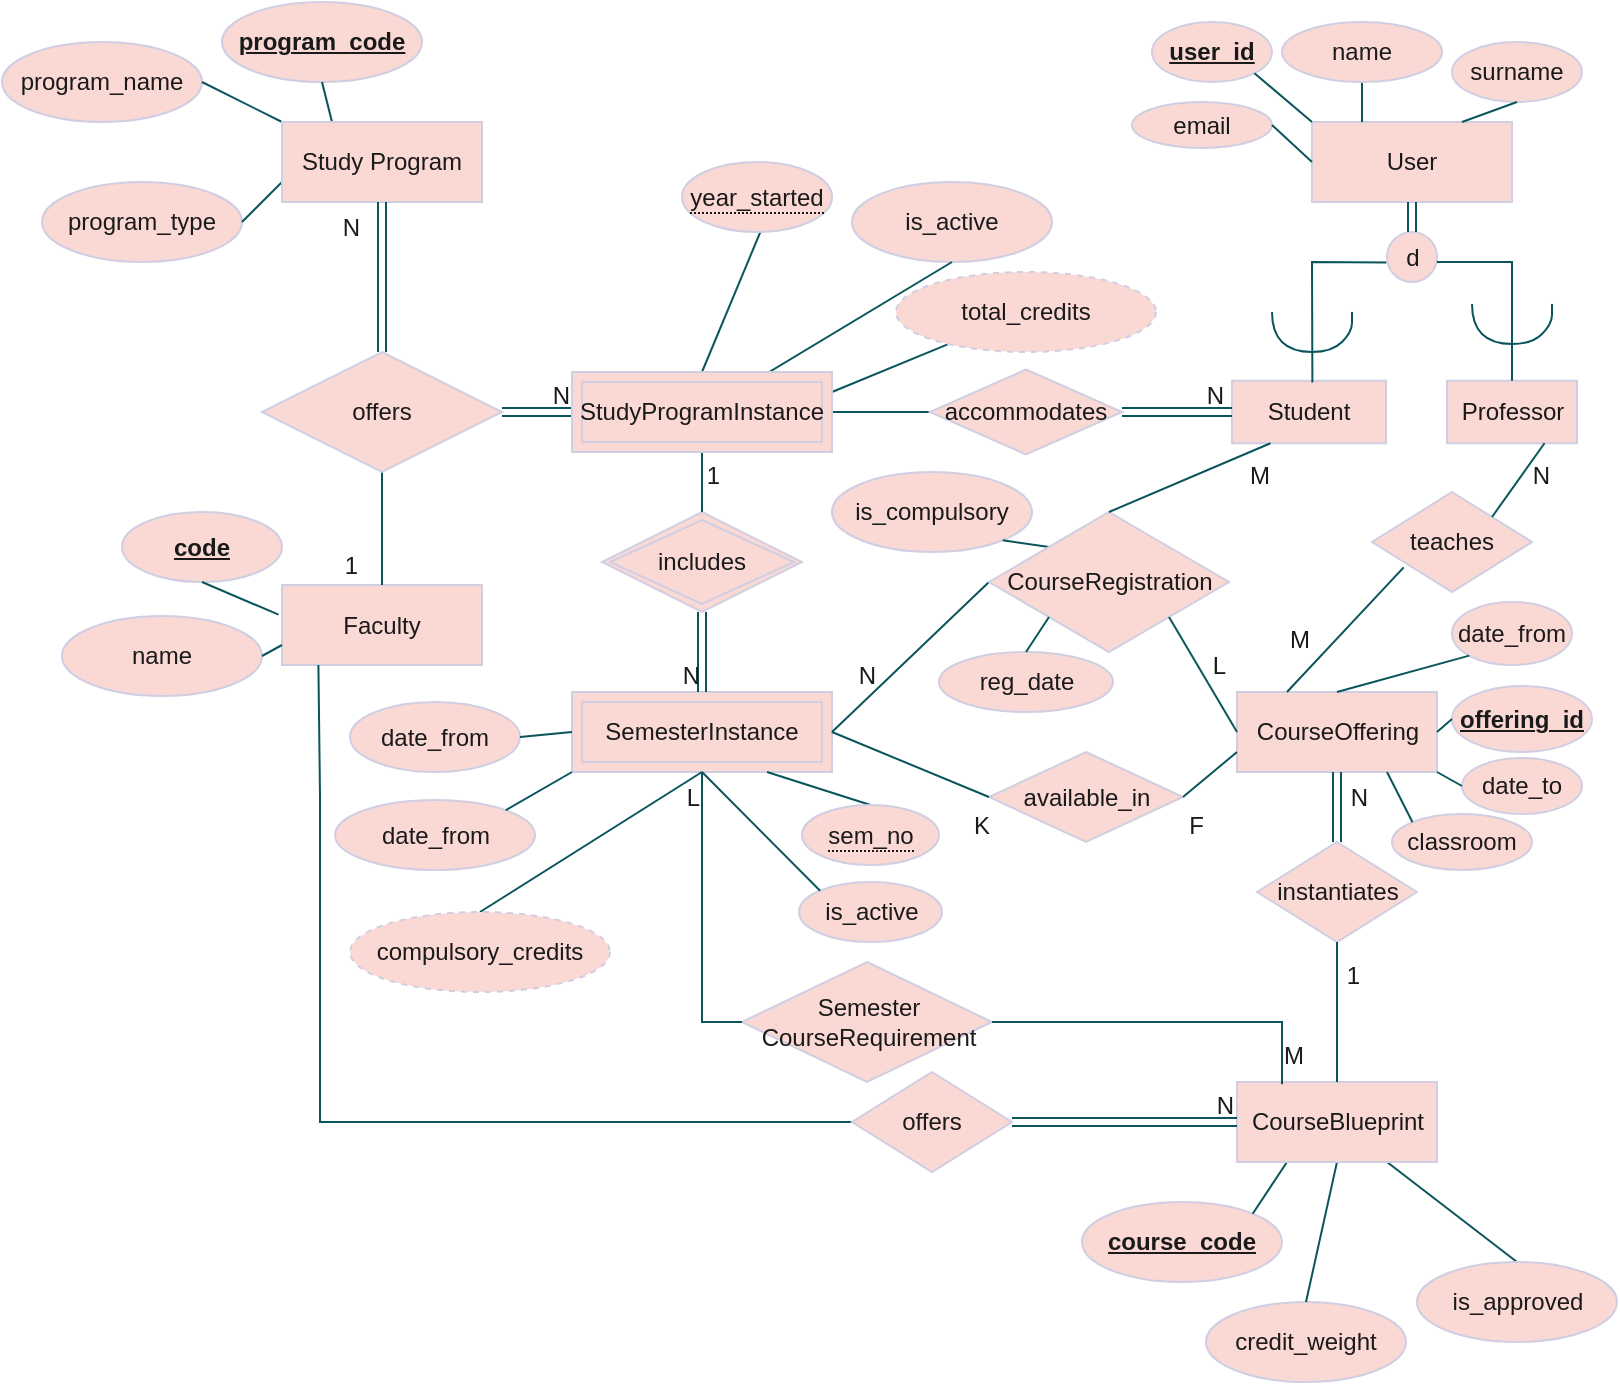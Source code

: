 <mxfile>
    <diagram name="Page-1" id="ZFAcVRVE-hqpHr65Nv5H">
        <mxGraphModel dx="413" dy="262" grid="1" gridSize="10" guides="1" tooltips="1" connect="1" arrows="1" fold="1" page="1" pageScale="1" pageWidth="827" pageHeight="1169" math="0" shadow="0">
            <root>
                <mxCell id="0"/>
                <mxCell id="1" parent="0"/>
                <mxCell id="Cuksicx7Q6Ttsj1FzyHK-64" value="Faculty" style="whiteSpace=wrap;html=1;align=center;labelBackgroundColor=none;fillColor=#FAD9D5;strokeColor=#D0CEE2;fontColor=#1A1A1A;" parent="1" vertex="1">
                    <mxGeometry x="140" y="301.5" width="100" height="40" as="geometry"/>
                </mxCell>
                <mxCell id="Cuksicx7Q6Ttsj1FzyHK-65" value="&lt;b&gt;code&lt;/b&gt;" style="ellipse;whiteSpace=wrap;html=1;align=center;fontStyle=4;labelBackgroundColor=none;fillColor=#FAD9D5;strokeColor=#D0CEE2;fontColor=#1A1A1A;" parent="1" vertex="1">
                    <mxGeometry x="60" y="265" width="80" height="35" as="geometry"/>
                </mxCell>
                <mxCell id="Cuksicx7Q6Ttsj1FzyHK-66" value="" style="endArrow=none;html=1;rounded=0;exitX=0.5;exitY=1;exitDx=0;exitDy=0;labelBackgroundColor=none;fontColor=default;strokeColor=#09555B;entryX=-0.017;entryY=0.371;entryDx=0;entryDy=0;entryPerimeter=0;" parent="1" source="Cuksicx7Q6Ttsj1FzyHK-65" target="Cuksicx7Q6Ttsj1FzyHK-64" edge="1">
                    <mxGeometry relative="1" as="geometry">
                        <mxPoint x="35" y="160" as="sourcePoint"/>
                        <mxPoint x="39" y="270" as="targetPoint"/>
                    </mxGeometry>
                </mxCell>
                <mxCell id="Cuksicx7Q6Ttsj1FzyHK-67" value="" style="shape=link;html=1;rounded=0;exitX=1;exitY=0.5;exitDx=0;exitDy=0;entryX=0;entryY=0.5;entryDx=0;entryDy=0;labelBackgroundColor=none;fontColor=default;strokeColor=#09555B;" parent="1" source="Cuksicx7Q6Ttsj1FzyHK-72" target="9" edge="1">
                    <mxGeometry relative="1" as="geometry">
                        <mxPoint x="240" y="215" as="sourcePoint"/>
                        <mxPoint x="300" y="215" as="targetPoint"/>
                    </mxGeometry>
                </mxCell>
                <mxCell id="Cuksicx7Q6Ttsj1FzyHK-68" value="N" style="resizable=0;html=1;whiteSpace=wrap;align=right;verticalAlign=bottom;labelBackgroundColor=none;fillColor=#FAD9D5;strokeColor=#D0CEE2;fontColor=#1A1A1A;" parent="Cuksicx7Q6Ttsj1FzyHK-67" connectable="0" vertex="1">
                    <mxGeometry x="1" relative="1" as="geometry"/>
                </mxCell>
                <mxCell id="Cuksicx7Q6Ttsj1FzyHK-69" value="" style="endArrow=none;html=1;rounded=0;exitX=0.5;exitY=0;exitDx=0;exitDy=0;entryX=0.5;entryY=1;entryDx=0;entryDy=0;labelBackgroundColor=none;fontColor=default;strokeColor=#09555B;" parent="1" source="Cuksicx7Q6Ttsj1FzyHK-64" target="Cuksicx7Q6Ttsj1FzyHK-72" edge="1">
                    <mxGeometry relative="1" as="geometry">
                        <mxPoint x="100" y="265" as="sourcePoint"/>
                        <mxPoint x="150" y="215" as="targetPoint"/>
                    </mxGeometry>
                </mxCell>
                <mxCell id="Cuksicx7Q6Ttsj1FzyHK-70" value="1" style="resizable=0;html=1;whiteSpace=wrap;align=right;verticalAlign=bottom;labelBackgroundColor=none;fillColor=#FAD9D5;strokeColor=#D0CEE2;fontColor=#1A1A1A;" parent="Cuksicx7Q6Ttsj1FzyHK-69" connectable="0" vertex="1">
                    <mxGeometry x="1" relative="1" as="geometry">
                        <mxPoint x="-11" y="55" as="offset"/>
                    </mxGeometry>
                </mxCell>
                <mxCell id="Cuksicx7Q6Ttsj1FzyHK-72" value="offers" style="shape=rhombus;perimeter=rhombusPerimeter;whiteSpace=wrap;html=1;align=center;labelBackgroundColor=none;fillColor=#FAD9D5;strokeColor=#D0CEE2;fontColor=#1A1A1A;" parent="1" vertex="1">
                    <mxGeometry x="130" y="185" width="120" height="60" as="geometry"/>
                </mxCell>
                <mxCell id="Cuksicx7Q6Ttsj1FzyHK-73" value="SemesterInstance" style="shape=ext;margin=3;double=1;whiteSpace=wrap;html=1;align=center;labelBackgroundColor=none;fillColor=#FAD9D5;strokeColor=#D0CEE2;fontColor=#1A1A1A;" parent="1" vertex="1">
                    <mxGeometry x="285" y="355" width="130" height="40" as="geometry"/>
                </mxCell>
                <mxCell id="Cuksicx7Q6Ttsj1FzyHK-74" value="includes" style="shape=rhombus;double=1;perimeter=rhombusPerimeter;whiteSpace=wrap;html=1;align=center;labelBackgroundColor=none;fillColor=#FAD9D5;strokeColor=#D0CEE2;fontColor=#1A1A1A;" parent="1" vertex="1">
                    <mxGeometry x="300" y="265" width="100" height="50" as="geometry"/>
                </mxCell>
                <mxCell id="Cuksicx7Q6Ttsj1FzyHK-75" value="" style="endArrow=none;html=1;rounded=0;exitX=0.5;exitY=1;exitDx=0;exitDy=0;entryX=0.5;entryY=0;entryDx=0;entryDy=0;labelBackgroundColor=none;fontColor=default;strokeColor=#09555B;" parent="1" source="9" target="Cuksicx7Q6Ttsj1FzyHK-74" edge="1">
                    <mxGeometry relative="1" as="geometry">
                        <mxPoint x="350" y="235" as="sourcePoint"/>
                        <mxPoint x="340" y="285" as="targetPoint"/>
                    </mxGeometry>
                </mxCell>
                <mxCell id="Cuksicx7Q6Ttsj1FzyHK-76" value="1" style="resizable=0;html=1;whiteSpace=wrap;align=right;verticalAlign=bottom;labelBackgroundColor=none;fillColor=#FAD9D5;strokeColor=#D0CEE2;fontColor=#1A1A1A;" parent="1" connectable="0" vertex="1">
                    <mxGeometry x="360.0" y="255" as="geometry"/>
                </mxCell>
                <mxCell id="Cuksicx7Q6Ttsj1FzyHK-77" value="" style="shape=link;html=1;rounded=0;exitX=0.5;exitY=1;exitDx=0;exitDy=0;entryX=0.5;entryY=0;entryDx=0;entryDy=0;labelBackgroundColor=none;fontColor=default;strokeColor=#09555B;" parent="1" source="Cuksicx7Q6Ttsj1FzyHK-74" target="Cuksicx7Q6Ttsj1FzyHK-73" edge="1">
                    <mxGeometry relative="1" as="geometry">
                        <mxPoint x="160" y="365" as="sourcePoint"/>
                        <mxPoint x="320" y="365" as="targetPoint"/>
                    </mxGeometry>
                </mxCell>
                <mxCell id="Cuksicx7Q6Ttsj1FzyHK-78" value="N" style="resizable=0;html=1;whiteSpace=wrap;align=right;verticalAlign=bottom;labelBackgroundColor=none;fillColor=#FAD9D5;strokeColor=#D0CEE2;fontColor=#1A1A1A;" parent="Cuksicx7Q6Ttsj1FzyHK-77" connectable="0" vertex="1">
                    <mxGeometry x="1" relative="1" as="geometry"/>
                </mxCell>
                <mxCell id="Cuksicx7Q6Ttsj1FzyHK-79" value="CourseOffering" style="whiteSpace=wrap;html=1;align=center;labelBackgroundColor=none;fillColor=#FAD9D5;strokeColor=#D0CEE2;fontColor=#1A1A1A;" parent="1" vertex="1">
                    <mxGeometry x="617.5" y="355" width="100" height="40" as="geometry"/>
                </mxCell>
                <mxCell id="Cuksicx7Q6Ttsj1FzyHK-80" value="&lt;b&gt;course_code&lt;/b&gt;" style="ellipse;whiteSpace=wrap;html=1;align=center;fontStyle=4;labelBackgroundColor=none;fillColor=#FAD9D5;strokeColor=#D0CEE2;fontColor=#1A1A1A;" parent="1" vertex="1">
                    <mxGeometry x="540" y="610" width="100" height="40" as="geometry"/>
                </mxCell>
                <mxCell id="Cuksicx7Q6Ttsj1FzyHK-81" value="" style="endArrow=none;html=1;rounded=0;entryX=0.25;entryY=1;entryDx=0;entryDy=0;exitX=1;exitY=0;exitDx=0;exitDy=0;labelBackgroundColor=none;fontColor=default;strokeColor=#09555B;" parent="1" source="Cuksicx7Q6Ttsj1FzyHK-80" target="Cuksicx7Q6Ttsj1FzyHK-130" edge="1">
                    <mxGeometry relative="1" as="geometry">
                        <mxPoint x="80" y="525" as="sourcePoint"/>
                        <mxPoint x="240" y="525" as="targetPoint"/>
                    </mxGeometry>
                </mxCell>
                <mxCell id="Cuksicx7Q6Ttsj1FzyHK-82" value="" style="endArrow=none;html=1;rounded=0;exitX=0.75;exitY=1;exitDx=0;exitDy=0;entryX=0.5;entryY=0;entryDx=0;entryDy=0;labelBackgroundColor=none;fontColor=default;strokeColor=#09555B;" parent="1" source="Cuksicx7Q6Ttsj1FzyHK-73" target="Cuksicx7Q6Ttsj1FzyHK-83" edge="1">
                    <mxGeometry relative="1" as="geometry">
                        <mxPoint x="70" y="425" as="sourcePoint"/>
                        <mxPoint x="390" y="435" as="targetPoint"/>
                    </mxGeometry>
                </mxCell>
                <mxCell id="Cuksicx7Q6Ttsj1FzyHK-83" value="&lt;span style=&quot;border-bottom-width: 1px; border-bottom-style: dotted; border-bottom-color: currentcolor;&quot;&gt;sem_no&lt;/span&gt;" style="ellipse;whiteSpace=wrap;html=1;align=center;labelBackgroundColor=none;fillColor=#FAD9D5;strokeColor=#D0CEE2;fontColor=#1A1A1A;" parent="1" vertex="1">
                    <mxGeometry x="400" y="411.5" width="68.5" height="30" as="geometry"/>
                </mxCell>
                <mxCell id="Cuksicx7Q6Ttsj1FzyHK-84" value="" style="endArrow=none;html=1;rounded=0;exitX=0.5;exitY=0;exitDx=0;exitDy=0;entryX=0.5;entryY=1;entryDx=0;entryDy=0;labelBackgroundColor=none;fontColor=default;strokeColor=#09555B;" parent="1" source="Cuksicx7Q6Ttsj1FzyHK-88" target="Cuksicx7Q6Ttsj1FzyHK-73" edge="1">
                    <mxGeometry relative="1" as="geometry">
                        <mxPoint x="245" y="445" as="sourcePoint"/>
                        <mxPoint x="100" y="415" as="targetPoint"/>
                    </mxGeometry>
                </mxCell>
                <mxCell id="Cuksicx7Q6Ttsj1FzyHK-85" value="&lt;b&gt;program_code&lt;/b&gt;" style="ellipse;whiteSpace=wrap;html=1;align=center;fontStyle=4;labelBackgroundColor=none;fillColor=#FAD9D5;strokeColor=#D0CEE2;fontColor=#1A1A1A;" parent="1" vertex="1">
                    <mxGeometry x="110" y="10" width="100" height="40" as="geometry"/>
                </mxCell>
                <mxCell id="Cuksicx7Q6Ttsj1FzyHK-86" value="" style="endArrow=none;html=1;rounded=0;exitX=0.25;exitY=0;exitDx=0;exitDy=0;entryX=0.5;entryY=1;entryDx=0;entryDy=0;labelBackgroundColor=none;fontColor=default;strokeColor=#09555B;" parent="1" source="6" target="Cuksicx7Q6Ttsj1FzyHK-85" edge="1">
                    <mxGeometry relative="1" as="geometry">
                        <mxPoint x="90" y="445" as="sourcePoint"/>
                        <mxPoint x="110" y="425" as="targetPoint"/>
                    </mxGeometry>
                </mxCell>
                <mxCell id="Cuksicx7Q6Ttsj1FzyHK-88" value="compulsory_credits" style="ellipse;whiteSpace=wrap;html=1;align=center;dashed=1;labelBackgroundColor=none;fillColor=#FAD9D5;strokeColor=#D0CEE2;fontColor=#1A1A1A;" parent="1" vertex="1">
                    <mxGeometry x="174" y="465" width="130" height="40" as="geometry"/>
                </mxCell>
                <mxCell id="Cuksicx7Q6Ttsj1FzyHK-90" value="credit_weight" style="ellipse;whiteSpace=wrap;html=1;align=center;labelBackgroundColor=none;fillColor=#FAD9D5;strokeColor=#D0CEE2;fontColor=#1A1A1A;" parent="1" vertex="1">
                    <mxGeometry x="602" y="660" width="100" height="40" as="geometry"/>
                </mxCell>
                <mxCell id="Cuksicx7Q6Ttsj1FzyHK-92" value="program_name" style="ellipse;whiteSpace=wrap;html=1;align=center;labelBackgroundColor=none;fillColor=#FAD9D5;strokeColor=#D0CEE2;fontColor=#1A1A1A;" parent="1" vertex="1">
                    <mxGeometry y="30" width="100" height="40" as="geometry"/>
                </mxCell>
                <mxCell id="Cuksicx7Q6Ttsj1FzyHK-93" value="" style="endArrow=none;html=1;rounded=0;entryX=1;entryY=0.5;entryDx=0;entryDy=0;labelBackgroundColor=none;fontColor=default;strokeColor=#09555B;" parent="1" target="Cuksicx7Q6Ttsj1FzyHK-92" edge="1">
                    <mxGeometry relative="1" as="geometry">
                        <mxPoint x="140" y="70" as="sourcePoint"/>
                        <mxPoint x="390" y="165" as="targetPoint"/>
                    </mxGeometry>
                </mxCell>
                <mxCell id="Cuksicx7Q6Ttsj1FzyHK-98" value="" style="endArrow=none;html=1;rounded=0;entryX=1;entryY=0.25;entryDx=0;entryDy=0;labelBackgroundColor=none;fontColor=default;strokeColor=#09555B;" parent="1" source="Cuksicx7Q6Ttsj1FzyHK-99" target="9" edge="1">
                    <mxGeometry relative="1" as="geometry">
                        <mxPoint x="335" y="205" as="sourcePoint"/>
                        <mxPoint x="400" y="215" as="targetPoint"/>
                    </mxGeometry>
                </mxCell>
                <mxCell id="Cuksicx7Q6Ttsj1FzyHK-99" value="total_credits" style="ellipse;whiteSpace=wrap;html=1;align=center;dashed=1;labelBackgroundColor=none;fillColor=#FAD9D5;strokeColor=#D0CEE2;fontColor=#1A1A1A;" parent="1" vertex="1">
                    <mxGeometry x="447" y="145" width="130" height="40" as="geometry"/>
                </mxCell>
                <mxCell id="Cuksicx7Q6Ttsj1FzyHK-100" value="N" style="resizable=0;html=1;whiteSpace=wrap;align=right;verticalAlign=bottom;labelBackgroundColor=none;fillColor=#FAD9D5;strokeColor=#D0CEE2;fontColor=#1A1A1A;" parent="1" connectable="0" vertex="1">
                    <mxGeometry x="438.0" y="355" as="geometry"/>
                </mxCell>
                <mxCell id="Cuksicx7Q6Ttsj1FzyHK-101" value="" style="endArrow=none;html=1;rounded=0;exitX=1;exitY=0.5;exitDx=0;exitDy=0;entryX=0;entryY=0.5;entryDx=0;entryDy=0;labelBackgroundColor=none;fontColor=default;strokeColor=#09555B;" parent="1" source="Cuksicx7Q6Ttsj1FzyHK-73" target="Cuksicx7Q6Ttsj1FzyHK-121" edge="1">
                    <mxGeometry relative="1" as="geometry">
                        <mxPoint x="470" y="320" as="sourcePoint"/>
                        <mxPoint x="460" y="375" as="targetPoint"/>
                    </mxGeometry>
                </mxCell>
                <mxCell id="Cuksicx7Q6Ttsj1FzyHK-102" value="" style="endArrow=none;html=1;rounded=0;entryX=0.5;entryY=0;entryDx=0;entryDy=0;exitX=0.5;exitY=1;exitDx=0;exitDy=0;labelBackgroundColor=none;fontColor=default;strokeColor=#09555B;" parent="1" target="9" edge="1">
                    <mxGeometry relative="1" as="geometry">
                        <mxPoint x="380" y="123" as="sourcePoint"/>
                        <mxPoint x="350" y="195" as="targetPoint"/>
                    </mxGeometry>
                </mxCell>
                <mxCell id="Cuksicx7Q6Ttsj1FzyHK-103" value="" style="endArrow=none;html=1;rounded=0;exitX=1;exitY=0.5;exitDx=0;exitDy=0;entryX=0;entryY=0.5;entryDx=0;entryDy=0;labelBackgroundColor=none;fontColor=default;strokeColor=#09555B;" parent="1" source="9" target="Cuksicx7Q6Ttsj1FzyHK-110" edge="1">
                    <mxGeometry relative="1" as="geometry">
                        <mxPoint x="400" y="215" as="sourcePoint"/>
                        <mxPoint x="440" y="215" as="targetPoint"/>
                    </mxGeometry>
                </mxCell>
                <mxCell id="Cuksicx7Q6Ttsj1FzyHK-104" value="1" style="resizable=0;html=1;whiteSpace=wrap;align=right;verticalAlign=bottom;labelBackgroundColor=none;fillColor=#FAD9D5;strokeColor=#D0CEE2;fontColor=#1A1A1A;" parent="1" connectable="0" vertex="1">
                    <mxGeometry x="415.0" y="232.5" as="geometry"/>
                </mxCell>
                <mxCell id="Cuksicx7Q6Ttsj1FzyHK-106" value="is_active" style="ellipse;whiteSpace=wrap;html=1;align=center;labelBackgroundColor=none;fillColor=#FAD9D5;strokeColor=#D0CEE2;fontColor=#1A1A1A;" parent="1" vertex="1">
                    <mxGeometry x="398.5" y="450" width="71.5" height="30" as="geometry"/>
                </mxCell>
                <mxCell id="Cuksicx7Q6Ttsj1FzyHK-107" value="" style="endArrow=none;html=1;rounded=0;exitX=0.5;exitY=1;exitDx=0;exitDy=0;entryX=0;entryY=0;entryDx=0;entryDy=0;labelBackgroundColor=none;fontColor=default;strokeColor=#09555B;" parent="1" source="Cuksicx7Q6Ttsj1FzyHK-73" target="Cuksicx7Q6Ttsj1FzyHK-106" edge="1">
                    <mxGeometry relative="1" as="geometry">
                        <mxPoint x="230" y="347" as="sourcePoint"/>
                        <mxPoint x="208" y="373" as="targetPoint"/>
                    </mxGeometry>
                </mxCell>
                <mxCell id="Cuksicx7Q6Ttsj1FzyHK-108" value="" style="endArrow=none;html=1;rounded=0;exitX=0.5;exitY=0;exitDx=0;exitDy=0;entryX=0.5;entryY=1;entryDx=0;entryDy=0;labelBackgroundColor=none;fontColor=default;strokeColor=#09555B;" parent="1" source="Cuksicx7Q6Ttsj1FzyHK-90" target="Cuksicx7Q6Ttsj1FzyHK-130" edge="1">
                    <mxGeometry relative="1" as="geometry">
                        <mxPoint x="-74" y="410" as="sourcePoint"/>
                        <mxPoint x="-20" y="385" as="targetPoint"/>
                    </mxGeometry>
                </mxCell>
                <mxCell id="Cuksicx7Q6Ttsj1FzyHK-109" value="Student" style="whiteSpace=wrap;html=1;align=center;labelBackgroundColor=none;fillColor=#FAD9D5;strokeColor=#D0CEE2;fontColor=#1A1A1A;" parent="1" vertex="1">
                    <mxGeometry x="615" y="199.38" width="77" height="31.25" as="geometry"/>
                </mxCell>
                <mxCell id="Cuksicx7Q6Ttsj1FzyHK-110" value="accommodates" style="shape=rhombus;perimeter=rhombusPerimeter;whiteSpace=wrap;html=1;align=center;labelBackgroundColor=none;fillColor=#FAD9D5;strokeColor=#D0CEE2;fontColor=#1A1A1A;" parent="1" vertex="1">
                    <mxGeometry x="464" y="193.75" width="96" height="42.5" as="geometry"/>
                </mxCell>
                <mxCell id="Cuksicx7Q6Ttsj1FzyHK-111" value="" style="shape=link;html=1;rounded=0;exitX=1;exitY=0.5;exitDx=0;exitDy=0;entryX=0;entryY=0.5;entryDx=0;entryDy=0;labelBackgroundColor=none;fontColor=default;strokeColor=#09555B;" parent="1" source="Cuksicx7Q6Ttsj1FzyHK-110" target="Cuksicx7Q6Ttsj1FzyHK-109" edge="1">
                    <mxGeometry relative="1" as="geometry">
                        <mxPoint x="559" y="254" as="sourcePoint"/>
                        <mxPoint x="719" y="254" as="targetPoint"/>
                    </mxGeometry>
                </mxCell>
                <mxCell id="Cuksicx7Q6Ttsj1FzyHK-112" value="N" style="resizable=0;html=1;whiteSpace=wrap;align=right;verticalAlign=bottom;labelBackgroundColor=none;fillColor=#FAD9D5;strokeColor=#D0CEE2;fontColor=#1A1A1A;" parent="Cuksicx7Q6Ttsj1FzyHK-111" connectable="0" vertex="1">
                    <mxGeometry x="1" relative="1" as="geometry">
                        <mxPoint x="-2" as="offset"/>
                    </mxGeometry>
                </mxCell>
                <mxCell id="Cuksicx7Q6Ttsj1FzyHK-113" value="is_active" style="ellipse;whiteSpace=wrap;html=1;align=center;labelBackgroundColor=none;fillColor=#FAD9D5;strokeColor=#D0CEE2;fontColor=#1A1A1A;" parent="1" vertex="1">
                    <mxGeometry x="425" y="100" width="100" height="40" as="geometry"/>
                </mxCell>
                <mxCell id="Cuksicx7Q6Ttsj1FzyHK-114" value="" style="endArrow=none;html=1;rounded=0;exitX=0.5;exitY=1;exitDx=0;exitDy=0;entryX=0.716;entryY=0.083;entryDx=0;entryDy=0;labelBackgroundColor=none;fontColor=default;strokeColor=#09555B;entryPerimeter=0;" parent="1" source="Cuksicx7Q6Ttsj1FzyHK-113" target="9" edge="1">
                    <mxGeometry relative="1" as="geometry">
                        <mxPoint x="287" y="135" as="sourcePoint"/>
                        <mxPoint x="350" y="195" as="targetPoint"/>
                    </mxGeometry>
                </mxCell>
                <mxCell id="Cuksicx7Q6Ttsj1FzyHK-115" value="is_compulsory" style="ellipse;whiteSpace=wrap;html=1;align=center;labelBackgroundColor=none;fillColor=#FAD9D5;strokeColor=#D0CEE2;fontColor=#1A1A1A;" parent="1" vertex="1">
                    <mxGeometry x="415" y="245" width="100" height="40" as="geometry"/>
                </mxCell>
                <mxCell id="Cuksicx7Q6Ttsj1FzyHK-118" value="" style="endArrow=none;html=1;rounded=0;exitX=1;exitY=1;exitDx=0;exitDy=0;entryX=0;entryY=0;entryDx=0;entryDy=0;labelBackgroundColor=none;fontColor=default;strokeColor=#09555B;" parent="1" source="Cuksicx7Q6Ttsj1FzyHK-115" target="Cuksicx7Q6Ttsj1FzyHK-121" edge="1">
                    <mxGeometry relative="1" as="geometry">
                        <mxPoint x="780" y="354" as="sourcePoint"/>
                        <mxPoint x="712" y="385" as="targetPoint"/>
                    </mxGeometry>
                </mxCell>
                <mxCell id="Cuksicx7Q6Ttsj1FzyHK-119" value="" style="endArrow=none;html=1;rounded=0;exitX=0.5;exitY=0;exitDx=0;exitDy=0;entryX=0.75;entryY=1;entryDx=0;entryDy=0;labelBackgroundColor=none;fontColor=default;strokeColor=#09555B;" parent="1" source="Cuksicx7Q6Ttsj1FzyHK-120" target="Cuksicx7Q6Ttsj1FzyHK-130" edge="1">
                    <mxGeometry relative="1" as="geometry">
                        <mxPoint x="682" y="492" as="sourcePoint"/>
                        <mxPoint x="652" y="492" as="targetPoint"/>
                    </mxGeometry>
                </mxCell>
                <mxCell id="Cuksicx7Q6Ttsj1FzyHK-120" value="is_approved" style="ellipse;whiteSpace=wrap;html=1;align=center;labelBackgroundColor=none;fillColor=#FAD9D5;strokeColor=#D0CEE2;fontColor=#1A1A1A;" parent="1" vertex="1">
                    <mxGeometry x="707.5" y="640" width="100" height="40" as="geometry"/>
                </mxCell>
                <mxCell id="Cuksicx7Q6Ttsj1FzyHK-121" value="CourseRegistration" style="shape=rhombus;perimeter=rhombusPerimeter;whiteSpace=wrap;html=1;align=center;labelBackgroundColor=none;fillColor=#FAD9D5;strokeColor=#D0CEE2;fontColor=#1A1A1A;" parent="1" vertex="1">
                    <mxGeometry x="493.5" y="265" width="120" height="70" as="geometry"/>
                </mxCell>
                <mxCell id="Cuksicx7Q6Ttsj1FzyHK-122" value="" style="endArrow=none;html=1;rounded=0;exitX=0;exitY=0.5;exitDx=0;exitDy=0;entryX=1;entryY=1;entryDx=0;entryDy=0;labelBackgroundColor=none;fontColor=default;strokeColor=#09555B;" parent="1" source="Cuksicx7Q6Ttsj1FzyHK-79" target="Cuksicx7Q6Ttsj1FzyHK-121" edge="1">
                    <mxGeometry relative="1" as="geometry">
                        <mxPoint x="425" y="385" as="sourcePoint"/>
                        <mxPoint x="470" y="385" as="targetPoint"/>
                    </mxGeometry>
                </mxCell>
                <mxCell id="Cuksicx7Q6Ttsj1FzyHK-123" value="" style="endArrow=none;html=1;rounded=0;exitX=0.5;exitY=0;exitDx=0;exitDy=0;entryX=0.25;entryY=1;entryDx=0;entryDy=0;labelBackgroundColor=none;fontColor=default;strokeColor=#09555B;" parent="1" source="Cuksicx7Q6Ttsj1FzyHK-121" target="Cuksicx7Q6Ttsj1FzyHK-109" edge="1">
                    <mxGeometry relative="1" as="geometry">
                        <mxPoint x="435" y="395" as="sourcePoint"/>
                        <mxPoint x="480" y="395" as="targetPoint"/>
                    </mxGeometry>
                </mxCell>
                <mxCell id="Cuksicx7Q6Ttsj1FzyHK-125" value="M" style="resizable=0;html=1;whiteSpace=wrap;align=right;verticalAlign=bottom;labelBackgroundColor=none;fillColor=#FAD9D5;strokeColor=#D0CEE2;fontColor=#1A1A1A;" parent="1" connectable="0" vertex="1">
                    <mxGeometry x="635.0" y="255" as="geometry"/>
                </mxCell>
                <mxCell id="Cuksicx7Q6Ttsj1FzyHK-126" value="L" style="resizable=0;html=1;whiteSpace=wrap;align=right;verticalAlign=bottom;labelBackgroundColor=none;fillColor=#FAD9D5;strokeColor=#D0CEE2;fontColor=#1A1A1A;" parent="1" connectable="0" vertex="1">
                    <mxGeometry x="613.5" y="350" as="geometry"/>
                </mxCell>
                <mxCell id="Cuksicx7Q6Ttsj1FzyHK-127" value="Professor" style="whiteSpace=wrap;html=1;align=center;labelBackgroundColor=none;fillColor=#FAD9D5;strokeColor=#D0CEE2;fontColor=#1A1A1A;" parent="1" vertex="1">
                    <mxGeometry x="722.5" y="199.38" width="65" height="31.25" as="geometry"/>
                </mxCell>
                <mxCell id="Cuksicx7Q6Ttsj1FzyHK-128" value="" style="endArrow=none;html=1;rounded=0;entryX=0;entryY=0.5;entryDx=0;entryDy=0;labelBackgroundColor=none;fontColor=default;strokeColor=#09555B;exitX=0.182;exitY=0.999;exitDx=0;exitDy=0;exitPerimeter=0;" parent="1" source="Cuksicx7Q6Ttsj1FzyHK-64" target="Cuksicx7Q6Ttsj1FzyHK-131" edge="1">
                    <mxGeometry relative="1" as="geometry">
                        <mxPoint x="159" y="380" as="sourcePoint"/>
                        <mxPoint x="414" y="524.5" as="targetPoint"/>
                        <Array as="points">
                            <mxPoint x="159" y="407"/>
                            <mxPoint x="159" y="470"/>
                            <mxPoint x="159" y="490"/>
                            <mxPoint x="159" y="570"/>
                        </Array>
                    </mxGeometry>
                </mxCell>
                <mxCell id="Cuksicx7Q6Ttsj1FzyHK-130" value="CourseBlueprint" style="whiteSpace=wrap;html=1;align=center;labelBackgroundColor=none;fillColor=#FAD9D5;strokeColor=#D0CEE2;fontColor=#1A1A1A;" parent="1" vertex="1">
                    <mxGeometry x="617.5" y="550" width="100" height="40" as="geometry"/>
                </mxCell>
                <mxCell id="Cuksicx7Q6Ttsj1FzyHK-131" value="offers" style="shape=rhombus;perimeter=rhombusPerimeter;whiteSpace=wrap;html=1;align=center;labelBackgroundColor=none;fillColor=#FAD9D5;strokeColor=#D0CEE2;fontColor=#1A1A1A;" parent="1" vertex="1">
                    <mxGeometry x="425" y="545" width="80" height="50" as="geometry"/>
                </mxCell>
                <mxCell id="Cuksicx7Q6Ttsj1FzyHK-136" value="" style="shape=link;html=1;rounded=0;exitX=1;exitY=0.5;exitDx=0;exitDy=0;entryX=0;entryY=0.5;entryDx=0;entryDy=0;labelBackgroundColor=none;fontColor=default;strokeColor=#09555B;" parent="1" source="Cuksicx7Q6Ttsj1FzyHK-131" target="Cuksicx7Q6Ttsj1FzyHK-130" edge="1">
                    <mxGeometry relative="1" as="geometry">
                        <mxPoint x="545" y="539.58" as="sourcePoint"/>
                        <mxPoint x="595" y="539.58" as="targetPoint"/>
                    </mxGeometry>
                </mxCell>
                <mxCell id="Cuksicx7Q6Ttsj1FzyHK-137" value="N" style="resizable=0;html=1;whiteSpace=wrap;align=right;verticalAlign=bottom;labelBackgroundColor=none;fillColor=#FAD9D5;strokeColor=#D0CEE2;fontColor=#1A1A1A;" parent="Cuksicx7Q6Ttsj1FzyHK-136" connectable="0" vertex="1">
                    <mxGeometry x="1" relative="1" as="geometry"/>
                </mxCell>
                <mxCell id="Cuksicx7Q6Ttsj1FzyHK-138" value="instantiates" style="shape=rhombus;perimeter=rhombusPerimeter;whiteSpace=wrap;html=1;align=center;labelBackgroundColor=none;fillColor=#FAD9D5;strokeColor=#D0CEE2;fontColor=#1A1A1A;" parent="1" vertex="1">
                    <mxGeometry x="627.5" y="430" width="80" height="50" as="geometry"/>
                </mxCell>
                <mxCell id="Cuksicx7Q6Ttsj1FzyHK-139" value="teaches" style="shape=rhombus;perimeter=rhombusPerimeter;whiteSpace=wrap;html=1;align=center;labelBackgroundColor=none;fillColor=#FAD9D5;strokeColor=#D0CEE2;fontColor=#1A1A1A;" parent="1" vertex="1">
                    <mxGeometry x="685" y="255" width="80" height="50" as="geometry"/>
                </mxCell>
                <mxCell id="Cuksicx7Q6Ttsj1FzyHK-141" value="" style="endArrow=none;html=1;rounded=0;exitX=1;exitY=0;exitDx=0;exitDy=0;entryX=0.75;entryY=1;entryDx=0;entryDy=0;labelBackgroundColor=none;fontColor=default;strokeColor=#09555B;" parent="1" source="Cuksicx7Q6Ttsj1FzyHK-139" target="Cuksicx7Q6Ttsj1FzyHK-127" edge="1">
                    <mxGeometry relative="1" as="geometry">
                        <mxPoint x="795" y="305" as="sourcePoint"/>
                        <mxPoint x="887" y="258" as="targetPoint"/>
                    </mxGeometry>
                </mxCell>
                <mxCell id="Cuksicx7Q6Ttsj1FzyHK-142" value="" style="endArrow=none;html=1;rounded=0;exitX=0.25;exitY=0;exitDx=0;exitDy=0;entryX=0.198;entryY=0.754;entryDx=0;entryDy=0;labelBackgroundColor=none;fontColor=default;strokeColor=#09555B;entryPerimeter=0;" parent="1" source="Cuksicx7Q6Ttsj1FzyHK-79" target="Cuksicx7Q6Ttsj1FzyHK-139" edge="1">
                    <mxGeometry relative="1" as="geometry">
                        <mxPoint x="765" y="265" as="sourcePoint"/>
                        <mxPoint x="706" y="312" as="targetPoint"/>
                    </mxGeometry>
                </mxCell>
                <mxCell id="Cuksicx7Q6Ttsj1FzyHK-143" value="N" style="resizable=0;html=1;whiteSpace=wrap;align=right;verticalAlign=bottom;labelBackgroundColor=none;fillColor=#FAD9D5;strokeColor=#D0CEE2;fontColor=#1A1A1A;" parent="1" connectable="0" vertex="1">
                    <mxGeometry x="775.0" y="255" as="geometry"/>
                </mxCell>
                <mxCell id="Cuksicx7Q6Ttsj1FzyHK-144" value="M" style="resizable=0;html=1;whiteSpace=wrap;align=right;verticalAlign=bottom;labelBackgroundColor=none;fillColor=#FAD9D5;strokeColor=#D0CEE2;fontColor=#1A1A1A;" parent="1" connectable="0" vertex="1">
                    <mxGeometry x="655.0" y="337" as="geometry"/>
                </mxCell>
                <mxCell id="Cuksicx7Q6Ttsj1FzyHK-145" value="" style="shape=link;html=1;rounded=0;exitX=0.5;exitY=0;exitDx=0;exitDy=0;entryX=0.5;entryY=1;entryDx=0;entryDy=0;labelBackgroundColor=none;fontColor=default;strokeColor=#09555B;" parent="1" source="Cuksicx7Q6Ttsj1FzyHK-138" target="Cuksicx7Q6Ttsj1FzyHK-79" edge="1">
                    <mxGeometry relative="1" as="geometry">
                        <mxPoint x="713" y="395" as="sourcePoint"/>
                        <mxPoint x="755" y="395" as="targetPoint"/>
                    </mxGeometry>
                </mxCell>
                <mxCell id="Cuksicx7Q6Ttsj1FzyHK-146" value="N" style="resizable=0;html=1;whiteSpace=wrap;align=right;verticalAlign=bottom;labelBackgroundColor=none;fillColor=#FAD9D5;strokeColor=#D0CEE2;fontColor=#1A1A1A;" parent="Cuksicx7Q6Ttsj1FzyHK-145" connectable="0" vertex="1">
                    <mxGeometry x="1" relative="1" as="geometry">
                        <mxPoint x="17" y="21" as="offset"/>
                    </mxGeometry>
                </mxCell>
                <mxCell id="Cuksicx7Q6Ttsj1FzyHK-147" value="" style="endArrow=none;html=1;rounded=0;exitX=0.5;exitY=1;exitDx=0;exitDy=0;entryX=0.5;entryY=0;entryDx=0;entryDy=0;labelBackgroundColor=none;fontColor=default;strokeColor=#09555B;" parent="1" source="Cuksicx7Q6Ttsj1FzyHK-138" target="Cuksicx7Q6Ttsj1FzyHK-130" edge="1">
                    <mxGeometry relative="1" as="geometry">
                        <mxPoint x="795" y="278" as="sourcePoint"/>
                        <mxPoint x="830" y="246" as="targetPoint"/>
                        <Array as="points"/>
                    </mxGeometry>
                </mxCell>
                <mxCell id="Cuksicx7Q6Ttsj1FzyHK-148" value="1" style="resizable=0;html=1;whiteSpace=wrap;align=right;verticalAlign=bottom;labelBackgroundColor=none;fillColor=#FAD9D5;strokeColor=#D0CEE2;fontColor=#1A1A1A;" parent="1" connectable="0" vertex="1">
                    <mxGeometry x="680.0" y="505.0" as="geometry"/>
                </mxCell>
                <mxCell id="Cuksicx7Q6Ttsj1FzyHK-149" value="date_from" style="ellipse;whiteSpace=wrap;html=1;align=center;labelBackgroundColor=none;fillColor=#FAD9D5;strokeColor=#D0CEE2;fontColor=#1A1A1A;" parent="1" vertex="1">
                    <mxGeometry x="725" y="310" width="60" height="31.5" as="geometry"/>
                </mxCell>
                <mxCell id="Cuksicx7Q6Ttsj1FzyHK-150" value="date_to" style="ellipse;whiteSpace=wrap;html=1;align=center;labelBackgroundColor=none;fillColor=#FAD9D5;strokeColor=#D0CEE2;fontColor=#1A1A1A;" parent="1" vertex="1">
                    <mxGeometry x="730" y="388" width="60" height="28" as="geometry"/>
                </mxCell>
                <mxCell id="Cuksicx7Q6Ttsj1FzyHK-151" value="classroom" style="ellipse;whiteSpace=wrap;html=1;align=center;labelBackgroundColor=none;fillColor=#FAD9D5;strokeColor=#D0CEE2;fontColor=#1A1A1A;" parent="1" vertex="1">
                    <mxGeometry x="695" y="416" width="70" height="28" as="geometry"/>
                </mxCell>
                <mxCell id="Cuksicx7Q6Ttsj1FzyHK-152" value="" style="endArrow=none;html=1;rounded=0;exitX=0;exitY=1;exitDx=0;exitDy=0;entryX=0.5;entryY=0;entryDx=0;entryDy=0;labelBackgroundColor=none;fontColor=default;strokeColor=#09555B;" parent="1" source="Cuksicx7Q6Ttsj1FzyHK-149" target="Cuksicx7Q6Ttsj1FzyHK-79" edge="1">
                    <mxGeometry relative="1" as="geometry">
                        <mxPoint x="800" y="515" as="sourcePoint"/>
                        <mxPoint x="745" y="530" as="targetPoint"/>
                    </mxGeometry>
                </mxCell>
                <mxCell id="Cuksicx7Q6Ttsj1FzyHK-153" value="" style="endArrow=none;html=1;rounded=0;exitX=0;exitY=0.5;exitDx=0;exitDy=0;entryX=1;entryY=1;entryDx=0;entryDy=0;labelBackgroundColor=none;fontColor=default;strokeColor=#09555B;" parent="1" source="Cuksicx7Q6Ttsj1FzyHK-150" target="Cuksicx7Q6Ttsj1FzyHK-79" edge="1">
                    <mxGeometry relative="1" as="geometry">
                        <mxPoint x="775" y="360" as="sourcePoint"/>
                        <mxPoint x="745" y="350" as="targetPoint"/>
                    </mxGeometry>
                </mxCell>
                <mxCell id="Cuksicx7Q6Ttsj1FzyHK-154" value="" style="endArrow=none;html=1;rounded=0;exitX=0;exitY=0;exitDx=0;exitDy=0;entryX=0.75;entryY=1;entryDx=0;entryDy=0;labelBackgroundColor=none;fontColor=default;strokeColor=#09555B;" parent="1" source="Cuksicx7Q6Ttsj1FzyHK-151" target="Cuksicx7Q6Ttsj1FzyHK-79" edge="1">
                    <mxGeometry relative="1" as="geometry">
                        <mxPoint x="805" y="390" as="sourcePoint"/>
                        <mxPoint x="745" y="370" as="targetPoint"/>
                    </mxGeometry>
                </mxCell>
                <mxCell id="Cuksicx7Q6Ttsj1FzyHK-156" value="&lt;b&gt;offering_id&lt;/b&gt;" style="ellipse;whiteSpace=wrap;html=1;align=center;fontStyle=4;labelBackgroundColor=none;fillColor=#FAD9D5;strokeColor=#D0CEE2;fontColor=#1A1A1A;" parent="1" vertex="1">
                    <mxGeometry x="725" y="352" width="70" height="33" as="geometry"/>
                </mxCell>
                <mxCell id="Cuksicx7Q6Ttsj1FzyHK-157" value="" style="endArrow=none;html=1;rounded=0;exitX=0;exitY=0.5;exitDx=0;exitDy=0;entryX=1;entryY=0.5;entryDx=0;entryDy=0;labelBackgroundColor=none;fontColor=default;strokeColor=#09555B;" parent="1" source="Cuksicx7Q6Ttsj1FzyHK-156" target="Cuksicx7Q6Ttsj1FzyHK-79" edge="1">
                    <mxGeometry relative="1" as="geometry">
                        <mxPoint x="825" y="325" as="sourcePoint"/>
                        <mxPoint x="745" y="350" as="targetPoint"/>
                    </mxGeometry>
                </mxCell>
                <mxCell id="Cuksicx7Q6Ttsj1FzyHK-158" value="User" style="whiteSpace=wrap;html=1;align=center;labelBackgroundColor=none;fillColor=#FAD9D5;strokeColor=#D0CEE2;fontColor=#1A1A1A;" parent="1" vertex="1">
                    <mxGeometry x="655" y="70" width="100" height="40" as="geometry"/>
                </mxCell>
                <mxCell id="Cuksicx7Q6Ttsj1FzyHK-160" value="d" style="ellipse;whiteSpace=wrap;html=1;aspect=fixed;labelBackgroundColor=none;fillColor=#FAD9D5;strokeColor=#D0CEE2;fontColor=#1A1A1A;" parent="1" vertex="1">
                    <mxGeometry x="692.5" y="125" width="25" height="25" as="geometry"/>
                </mxCell>
                <mxCell id="Cuksicx7Q6Ttsj1FzyHK-161" value="" style="shape=link;html=1;rounded=0;exitX=0.5;exitY=1;exitDx=0;exitDy=0;entryX=0.5;entryY=0;entryDx=0;entryDy=0;labelBackgroundColor=none;fontColor=default;strokeColor=#09555B;" parent="1" source="Cuksicx7Q6Ttsj1FzyHK-158" target="Cuksicx7Q6Ttsj1FzyHK-160" edge="1">
                    <mxGeometry relative="1" as="geometry">
                        <mxPoint x="834.17" y="122.5" as="sourcePoint"/>
                        <mxPoint x="834.17" y="162.5" as="targetPoint"/>
                    </mxGeometry>
                </mxCell>
                <mxCell id="Cuksicx7Q6Ttsj1FzyHK-163" value="&lt;b&gt;user_id&lt;/b&gt;" style="ellipse;whiteSpace=wrap;html=1;align=center;fontStyle=4;labelBackgroundColor=none;fillColor=#FAD9D5;strokeColor=#D0CEE2;fontColor=#1A1A1A;" parent="1" vertex="1">
                    <mxGeometry x="575" y="20" width="60" height="30" as="geometry"/>
                </mxCell>
                <mxCell id="Cuksicx7Q6Ttsj1FzyHK-164" value="" style="endArrow=none;html=1;rounded=0;exitX=0;exitY=0;exitDx=0;exitDy=0;entryX=1;entryY=1;entryDx=0;entryDy=0;labelBackgroundColor=none;fontColor=default;strokeColor=#09555B;" parent="1" source="Cuksicx7Q6Ttsj1FzyHK-158" target="Cuksicx7Q6Ttsj1FzyHK-163" edge="1">
                    <mxGeometry relative="1" as="geometry">
                        <mxPoint x="545" y="292" as="sourcePoint"/>
                        <mxPoint x="637" y="245" as="targetPoint"/>
                    </mxGeometry>
                </mxCell>
                <mxCell id="jrxNtr_iuggc9ucb1977-1" value="" style="endArrow=none;html=1;rounded=0;exitX=0.25;exitY=0;exitDx=0;exitDy=0;entryX=0.5;entryY=1;entryDx=0;entryDy=0;labelBackgroundColor=none;fontColor=default;strokeColor=#09555B;" parent="1" source="Cuksicx7Q6Ttsj1FzyHK-158" target="jrxNtr_iuggc9ucb1977-2" edge="1">
                    <mxGeometry relative="1" as="geometry">
                        <mxPoint x="845" y="93" as="sourcePoint"/>
                        <mxPoint x="885" y="100" as="targetPoint"/>
                    </mxGeometry>
                </mxCell>
                <mxCell id="jrxNtr_iuggc9ucb1977-2" value="name" style="ellipse;whiteSpace=wrap;html=1;align=center;labelBackgroundColor=none;fillColor=#FAD9D5;strokeColor=#D0CEE2;fontColor=#1A1A1A;" parent="1" vertex="1">
                    <mxGeometry x="640" y="20" width="80" height="30" as="geometry"/>
                </mxCell>
                <mxCell id="jrxNtr_iuggc9ucb1977-4" value="surname" style="ellipse;whiteSpace=wrap;html=1;align=center;labelBackgroundColor=none;fillColor=#FAD9D5;strokeColor=#D0CEE2;fontColor=#1A1A1A;" parent="1" vertex="1">
                    <mxGeometry x="725" y="30" width="65" height="30" as="geometry"/>
                </mxCell>
                <mxCell id="jrxNtr_iuggc9ucb1977-5" value="" style="endArrow=none;html=1;rounded=0;exitX=0.75;exitY=0;exitDx=0;exitDy=0;entryX=0.5;entryY=1;entryDx=0;entryDy=0;labelBackgroundColor=none;fontColor=default;strokeColor=#09555B;" parent="1" source="Cuksicx7Q6Ttsj1FzyHK-158" target="jrxNtr_iuggc9ucb1977-4" edge="1">
                    <mxGeometry relative="1" as="geometry">
                        <mxPoint x="845" y="103" as="sourcePoint"/>
                        <mxPoint x="925" y="93" as="targetPoint"/>
                    </mxGeometry>
                </mxCell>
                <mxCell id="jrxNtr_iuggc9ucb1977-6" value="email" style="ellipse;whiteSpace=wrap;html=1;align=center;labelBackgroundColor=none;fillColor=#FAD9D5;strokeColor=#D0CEE2;fontColor=#1A1A1A;" parent="1" vertex="1">
                    <mxGeometry x="565" y="60" width="70" height="23" as="geometry"/>
                </mxCell>
                <mxCell id="jrxNtr_iuggc9ucb1977-7" value="" style="endArrow=none;html=1;rounded=0;exitX=0;exitY=0.5;exitDx=0;exitDy=0;entryX=1;entryY=0.5;entryDx=0;entryDy=0;labelBackgroundColor=none;fontColor=default;strokeColor=#09555B;" parent="1" source="Cuksicx7Q6Ttsj1FzyHK-158" target="jrxNtr_iuggc9ucb1977-6" edge="1">
                    <mxGeometry relative="1" as="geometry">
                        <mxPoint x="820" y="73" as="sourcePoint"/>
                        <mxPoint x="885" y="50" as="targetPoint"/>
                    </mxGeometry>
                </mxCell>
                <mxCell id="jrxNtr_iuggc9ucb1977-9" value="" style="curved=1;endArrow=none;html=1;rounded=0;labelBackgroundColor=none;fontColor=default;strokeColor=#09555B;" parent="1" edge="1">
                    <mxGeometry width="50" height="50" relative="1" as="geometry">
                        <mxPoint x="635" y="165" as="sourcePoint"/>
                        <mxPoint x="675" y="166" as="targetPoint"/>
                        <Array as="points">
                            <mxPoint x="635" y="175"/>
                            <mxPoint x="645" y="185"/>
                            <mxPoint x="665" y="185"/>
                            <mxPoint x="675" y="175"/>
                            <mxPoint x="675" y="166"/>
                            <mxPoint x="675" y="165"/>
                        </Array>
                    </mxGeometry>
                </mxCell>
                <mxCell id="jrxNtr_iuggc9ucb1977-10" value="" style="curved=1;endArrow=none;html=1;rounded=0;labelBackgroundColor=none;fontColor=default;strokeColor=#09555B;" parent="1" edge="1">
                    <mxGeometry width="50" height="50" relative="1" as="geometry">
                        <mxPoint x="735" y="161" as="sourcePoint"/>
                        <mxPoint x="775" y="162" as="targetPoint"/>
                        <Array as="points">
                            <mxPoint x="735" y="171"/>
                            <mxPoint x="745" y="181"/>
                            <mxPoint x="765" y="181"/>
                            <mxPoint x="775" y="171"/>
                            <mxPoint x="775" y="162"/>
                            <mxPoint x="775" y="161"/>
                        </Array>
                    </mxGeometry>
                </mxCell>
                <mxCell id="gDirljBr_H3MMwNp9Sqr-2" value="program_type" style="ellipse;whiteSpace=wrap;html=1;align=center;labelBackgroundColor=none;fillColor=#FAD9D5;strokeColor=#D0CEE2;fontColor=#1A1A1A;" parent="1" vertex="1">
                    <mxGeometry x="20" y="100" width="100" height="40" as="geometry"/>
                </mxCell>
                <mxCell id="gDirljBr_H3MMwNp9Sqr-3" value="" style="endArrow=none;html=1;rounded=0;exitX=1;exitY=0.5;exitDx=0;exitDy=0;entryX=0;entryY=0.75;entryDx=0;entryDy=0;labelBackgroundColor=none;fontColor=default;strokeColor=#09555B;" parent="1" source="gDirljBr_H3MMwNp9Sqr-2" target="6" edge="1">
                    <mxGeometry relative="1" as="geometry">
                        <mxPoint x="375" y="110" as="sourcePoint"/>
                        <mxPoint x="360" y="205" as="targetPoint"/>
                    </mxGeometry>
                </mxCell>
                <mxCell id="gDirljBr_H3MMwNp9Sqr-8" value="available_in" style="shape=rhombus;perimeter=rhombusPerimeter;whiteSpace=wrap;html=1;align=center;labelBackgroundColor=none;fillColor=#FAD9D5;strokeColor=#D0CEE2;fontColor=#1A1A1A;" parent="1" vertex="1">
                    <mxGeometry x="493.5" y="385" width="97" height="45" as="geometry"/>
                </mxCell>
                <mxCell id="gDirljBr_H3MMwNp9Sqr-9" value="" style="endArrow=none;html=1;rounded=0;exitX=1;exitY=0.5;exitDx=0;exitDy=0;entryX=0;entryY=0.5;entryDx=0;entryDy=0;labelBackgroundColor=none;fontColor=default;strokeColor=#09555B;" parent="1" source="Cuksicx7Q6Ttsj1FzyHK-73" target="gDirljBr_H3MMwNp9Sqr-8" edge="1">
                    <mxGeometry relative="1" as="geometry">
                        <mxPoint x="425" y="385" as="sourcePoint"/>
                        <mxPoint x="492" y="315" as="targetPoint"/>
                    </mxGeometry>
                </mxCell>
                <mxCell id="gDirljBr_H3MMwNp9Sqr-10" value="" style="endArrow=none;html=1;rounded=0;exitX=1;exitY=0.5;exitDx=0;exitDy=0;entryX=0;entryY=0.75;entryDx=0;entryDy=0;labelBackgroundColor=none;fontColor=default;strokeColor=#09555B;" parent="1" source="gDirljBr_H3MMwNp9Sqr-8" target="Cuksicx7Q6Ttsj1FzyHK-79" edge="1">
                    <mxGeometry relative="1" as="geometry">
                        <mxPoint x="515" y="420" as="sourcePoint"/>
                        <mxPoint x="587" y="419" as="targetPoint"/>
                    </mxGeometry>
                </mxCell>
                <mxCell id="gDirljBr_H3MMwNp9Sqr-11" value="K" style="resizable=0;html=1;whiteSpace=wrap;align=right;verticalAlign=bottom;labelBackgroundColor=none;fillColor=#FAD9D5;strokeColor=#D0CEE2;fontColor=#1A1A1A;" parent="1" connectable="0" vertex="1">
                    <mxGeometry x="495.0" y="430" as="geometry"/>
                </mxCell>
                <mxCell id="gDirljBr_H3MMwNp9Sqr-14" value="name" style="ellipse;whiteSpace=wrap;html=1;align=center;labelBackgroundColor=none;fillColor=#FAD9D5;strokeColor=#D0CEE2;fontColor=#1A1A1A;" parent="1" vertex="1">
                    <mxGeometry x="30" y="317" width="100" height="40" as="geometry"/>
                </mxCell>
                <mxCell id="gDirljBr_H3MMwNp9Sqr-15" value="" style="endArrow=none;html=1;rounded=0;entryX=1;entryY=0.5;entryDx=0;entryDy=0;labelBackgroundColor=none;fontColor=default;strokeColor=#09555B;exitX=0;exitY=0.75;exitDx=0;exitDy=0;" parent="1" source="Cuksicx7Q6Ttsj1FzyHK-64" target="gDirljBr_H3MMwNp9Sqr-14" edge="1">
                    <mxGeometry relative="1" as="geometry">
                        <mxPoint x="105" y="250" as="sourcePoint"/>
                        <mxPoint x="260" y="177" as="targetPoint"/>
                    </mxGeometry>
                </mxCell>
                <mxCell id="gDirljBr_H3MMwNp9Sqr-17" value="reg_date" style="ellipse;whiteSpace=wrap;html=1;align=center;labelBackgroundColor=none;fillColor=#FAD9D5;strokeColor=#D0CEE2;fontColor=#1A1A1A;" parent="1" vertex="1">
                    <mxGeometry x="468.5" y="335" width="87" height="30" as="geometry"/>
                </mxCell>
                <mxCell id="gDirljBr_H3MMwNp9Sqr-18" value="" style="endArrow=none;html=1;rounded=0;exitX=0;exitY=1;exitDx=0;exitDy=0;entryX=0.5;entryY=0;entryDx=0;entryDy=0;labelBackgroundColor=none;fontColor=default;strokeColor=#09555B;" parent="1" source="Cuksicx7Q6Ttsj1FzyHK-121" target="gDirljBr_H3MMwNp9Sqr-17" edge="1">
                    <mxGeometry relative="1" as="geometry">
                        <mxPoint x="510" y="289" as="sourcePoint"/>
                        <mxPoint x="522" y="298" as="targetPoint"/>
                    </mxGeometry>
                </mxCell>
                <mxCell id="gDirljBr_H3MMwNp9Sqr-19" value="F" style="resizable=0;html=1;whiteSpace=wrap;align=right;verticalAlign=bottom;labelBackgroundColor=none;fillColor=#FAD9D5;strokeColor=#D0CEE2;fontColor=#1A1A1A;" parent="1" connectable="0" vertex="1">
                    <mxGeometry x="602.0" y="430" as="geometry"/>
                </mxCell>
                <mxCell id="gDirljBr_H3MMwNp9Sqr-20" value="" style="endArrow=none;html=1;rounded=0;exitX=0.996;exitY=0.598;exitDx=0;exitDy=0;labelBackgroundColor=none;fontColor=default;strokeColor=#09555B;entryX=0.5;entryY=0;entryDx=0;entryDy=0;exitPerimeter=0;" parent="1" source="Cuksicx7Q6Ttsj1FzyHK-160" target="Cuksicx7Q6Ttsj1FzyHK-127" edge="1">
                    <mxGeometry relative="1" as="geometry">
                        <mxPoint x="770" y="133" as="sourcePoint"/>
                        <mxPoint x="755" y="140" as="targetPoint"/>
                        <Array as="points">
                            <mxPoint x="755" y="140"/>
                        </Array>
                    </mxGeometry>
                </mxCell>
                <mxCell id="gDirljBr_H3MMwNp9Sqr-21" value="" style="endArrow=none;html=1;rounded=0;exitX=-0.013;exitY=0.61;exitDx=0;exitDy=0;labelBackgroundColor=none;fontColor=default;strokeColor=#09555B;entryX=0.522;entryY=0.028;entryDx=0;entryDy=0;exitPerimeter=0;entryPerimeter=0;" parent="1" source="Cuksicx7Q6Ttsj1FzyHK-160" target="Cuksicx7Q6Ttsj1FzyHK-109" edge="1">
                    <mxGeometry relative="1" as="geometry">
                        <mxPoint x="617" y="134.75" as="sourcePoint"/>
                        <mxPoint x="655" y="193.75" as="targetPoint"/>
                        <Array as="points">
                            <mxPoint x="655" y="140"/>
                        </Array>
                    </mxGeometry>
                </mxCell>
                <mxCell id="2" value="date_from" style="ellipse;whiteSpace=wrap;html=1;align=center;labelBackgroundColor=none;fillColor=#FAD9D5;strokeColor=#D0CEE2;fontColor=#1A1A1A;" parent="1" vertex="1">
                    <mxGeometry x="174" y="360" width="85" height="35" as="geometry"/>
                </mxCell>
                <mxCell id="3" value="date_from" style="ellipse;whiteSpace=wrap;html=1;align=center;labelBackgroundColor=none;fillColor=#FAD9D5;strokeColor=#D0CEE2;fontColor=#1A1A1A;" parent="1" vertex="1">
                    <mxGeometry x="166.5" y="409" width="100" height="35" as="geometry"/>
                </mxCell>
                <mxCell id="4" value="" style="endArrow=none;html=1;rounded=0;exitX=0;exitY=0.5;exitDx=0;exitDy=0;entryX=1;entryY=0.5;entryDx=0;entryDy=0;labelBackgroundColor=none;fontColor=default;strokeColor=#09555B;" parent="1" source="Cuksicx7Q6Ttsj1FzyHK-73" target="2" edge="1">
                    <mxGeometry relative="1" as="geometry">
                        <mxPoint x="360" y="405" as="sourcePoint"/>
                        <mxPoint x="364" y="470" as="targetPoint"/>
                    </mxGeometry>
                </mxCell>
                <mxCell id="5" value="" style="endArrow=none;html=1;rounded=0;exitX=0;exitY=1;exitDx=0;exitDy=0;entryX=1;entryY=0;entryDx=0;entryDy=0;labelBackgroundColor=none;fontColor=default;strokeColor=#09555B;" parent="1" source="Cuksicx7Q6Ttsj1FzyHK-73" target="3" edge="1">
                    <mxGeometry relative="1" as="geometry">
                        <mxPoint x="370" y="415" as="sourcePoint"/>
                        <mxPoint x="374" y="480" as="targetPoint"/>
                    </mxGeometry>
                </mxCell>
                <mxCell id="6" value="Study Program" style="whiteSpace=wrap;html=1;align=center;labelBackgroundColor=none;fillColor=#FAD9D5;strokeColor=#D0CEE2;fontColor=#1A1A1A;" parent="1" vertex="1">
                    <mxGeometry x="140" y="70" width="100" height="40" as="geometry"/>
                </mxCell>
                <mxCell id="7" value="" style="shape=link;html=1;rounded=0;exitX=0.5;exitY=0;exitDx=0;exitDy=0;entryX=0.5;entryY=1;entryDx=0;entryDy=0;labelBackgroundColor=none;fontColor=default;strokeColor=#09555B;" parent="1" source="Cuksicx7Q6Ttsj1FzyHK-72" target="6" edge="1">
                    <mxGeometry relative="1" as="geometry">
                        <mxPoint x="230" y="280" as="sourcePoint"/>
                        <mxPoint x="280" y="280" as="targetPoint"/>
                    </mxGeometry>
                </mxCell>
                <mxCell id="8" value="N" style="resizable=0;html=1;whiteSpace=wrap;align=right;verticalAlign=bottom;labelBackgroundColor=none;fillColor=#FAD9D5;strokeColor=#D0CEE2;fontColor=#1A1A1A;" parent="7" connectable="0" vertex="1">
                    <mxGeometry x="1" relative="1" as="geometry">
                        <mxPoint x="-10" y="21" as="offset"/>
                    </mxGeometry>
                </mxCell>
                <mxCell id="9" value="StudyProgramInstance" style="shape=ext;margin=3;double=1;whiteSpace=wrap;html=1;align=center;labelBackgroundColor=none;fillColor=#FAD9D5;strokeColor=#D0CEE2;fontColor=#1A1A1A;" vertex="1" parent="1">
                    <mxGeometry x="285" y="195" width="130" height="40" as="geometry"/>
                </mxCell>
                <mxCell id="11" value="&lt;span style=&quot;border-bottom: 1px dotted currentcolor;&quot;&gt;year_started&lt;/span&gt;" style="ellipse;whiteSpace=wrap;html=1;align=center;labelBackgroundColor=none;fillColor=#FAD9D5;strokeColor=#D0CEE2;fontColor=#1A1A1A;" vertex="1" parent="1">
                    <mxGeometry x="340" y="90" width="75" height="35" as="geometry"/>
                </mxCell>
                <mxCell id="12" value="Semester&lt;br&gt;CourseRequirement" style="shape=rhombus;perimeter=rhombusPerimeter;html=1;align=center;labelBackgroundColor=none;fillColor=#FAD9D5;strokeColor=#D0CEE2;fontColor=#1A1A1A;fontSize=12;verticalAlign=middle;labelBorderColor=none;textShadow=0;" vertex="1" parent="1">
                    <mxGeometry x="370" y="490" width="125" height="60" as="geometry"/>
                </mxCell>
                <mxCell id="13" value="" style="endArrow=none;html=1;rounded=0;exitX=0.5;exitY=1;exitDx=0;exitDy=0;labelBackgroundColor=none;fontColor=default;strokeColor=#09555B;entryX=0;entryY=0.5;entryDx=0;entryDy=0;" edge="1" parent="1" source="Cuksicx7Q6Ttsj1FzyHK-73" target="12">
                    <mxGeometry relative="1" as="geometry">
                        <mxPoint x="349.33" y="450" as="sourcePoint"/>
                        <mxPoint x="349" y="520" as="targetPoint"/>
                        <Array as="points">
                            <mxPoint x="350" y="520"/>
                        </Array>
                    </mxGeometry>
                </mxCell>
                <mxCell id="14" value="" style="endArrow=none;html=1;rounded=0;labelBackgroundColor=none;fontColor=default;strokeColor=#09555B;entryX=1;entryY=0.5;entryDx=0;entryDy=0;exitX=0.225;exitY=0.028;exitDx=0;exitDy=0;exitPerimeter=0;" edge="1" parent="1" source="Cuksicx7Q6Ttsj1FzyHK-130" target="12">
                    <mxGeometry relative="1" as="geometry">
                        <mxPoint x="640" y="550" as="sourcePoint"/>
                        <mxPoint x="630" y="575" as="targetPoint"/>
                        <Array as="points">
                            <mxPoint x="640" y="520"/>
                        </Array>
                    </mxGeometry>
                </mxCell>
                <mxCell id="15" value="M" style="resizable=0;html=1;whiteSpace=wrap;align=right;verticalAlign=bottom;labelBackgroundColor=none;fillColor=#FAD9D5;strokeColor=#D0CEE2;fontColor=#1A1A1A;" connectable="0" vertex="1" parent="1">
                    <mxGeometry x="652.002" y="545" as="geometry"/>
                </mxCell>
                <mxCell id="16" value="L" style="resizable=0;html=1;whiteSpace=wrap;align=right;verticalAlign=bottom;labelBackgroundColor=none;fillColor=#FAD9D5;strokeColor=#D0CEE2;fontColor=#1A1A1A;" connectable="0" vertex="1" parent="1">
                    <mxGeometry x="350.002" y="416" as="geometry"/>
                </mxCell>
            </root>
        </mxGraphModel>
    </diagram>
</mxfile>